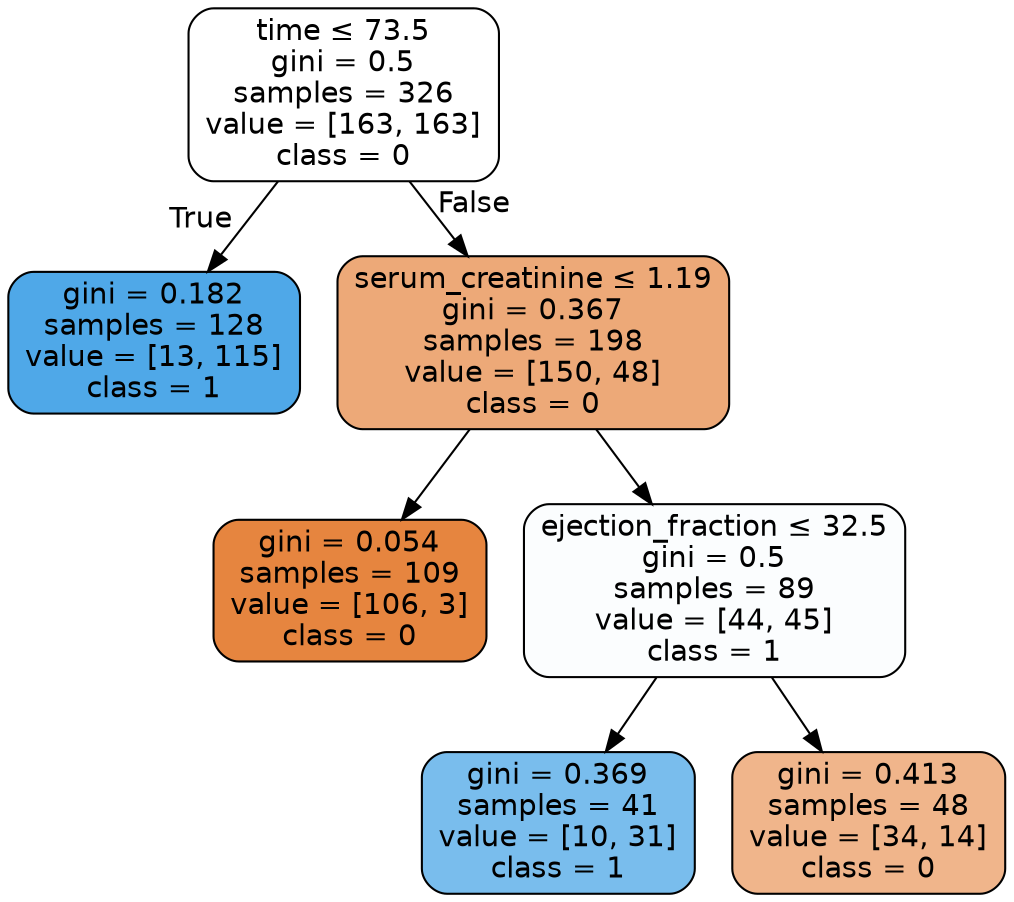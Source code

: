 digraph Tree {
node [shape=box, style="filled, rounded", color="black", fontname=helvetica] ;
edge [fontname=helvetica] ;
0 [label=<time &le; 73.5<br/>gini = 0.5<br/>samples = 326<br/>value = [163, 163]<br/>class = 0>, fillcolor="#ffffff"] ;
1 [label=<gini = 0.182<br/>samples = 128<br/>value = [13, 115]<br/>class = 1>, fillcolor="#4fa8e8"] ;
0 -> 1 [labeldistance=2.5, labelangle=45, headlabel="True"] ;
2 [label=<serum_creatinine &le; 1.19<br/>gini = 0.367<br/>samples = 198<br/>value = [150, 48]<br/>class = 0>, fillcolor="#eda978"] ;
0 -> 2 [labeldistance=2.5, labelangle=-45, headlabel="False"] ;
3 [label=<gini = 0.054<br/>samples = 109<br/>value = [106, 3]<br/>class = 0>, fillcolor="#e6853f"] ;
2 -> 3 ;
4 [label=<ejection_fraction &le; 32.5<br/>gini = 0.5<br/>samples = 89<br/>value = [44, 45]<br/>class = 1>, fillcolor="#fbfdfe"] ;
2 -> 4 ;
5 [label=<gini = 0.369<br/>samples = 41<br/>value = [10, 31]<br/>class = 1>, fillcolor="#79bded"] ;
4 -> 5 ;
6 [label=<gini = 0.413<br/>samples = 48<br/>value = [34, 14]<br/>class = 0>, fillcolor="#f0b58b"] ;
4 -> 6 ;
}